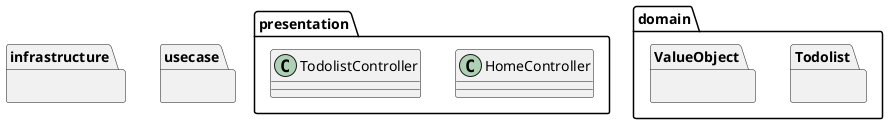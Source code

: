 @startuml

package presentation {
    class HomeController {

    }
    class TodolistController {
        
    }
}

package domain {
    package Todolist {
        
    }

    package ValueObject {

    }
}

package infrastructure {
    
}

package usecase {
    
}


@enduml